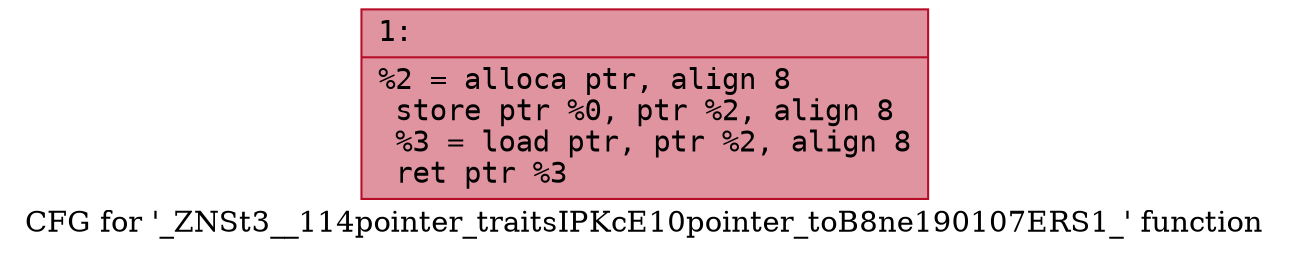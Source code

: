 digraph "CFG for '_ZNSt3__114pointer_traitsIPKcE10pointer_toB8ne190107ERS1_' function" {
	label="CFG for '_ZNSt3__114pointer_traitsIPKcE10pointer_toB8ne190107ERS1_' function";

	Node0x6000005c5f90 [shape=record,color="#b70d28ff", style=filled, fillcolor="#b70d2870" fontname="Courier",label="{1:\l|  %2 = alloca ptr, align 8\l  store ptr %0, ptr %2, align 8\l  %3 = load ptr, ptr %2, align 8\l  ret ptr %3\l}"];
}
